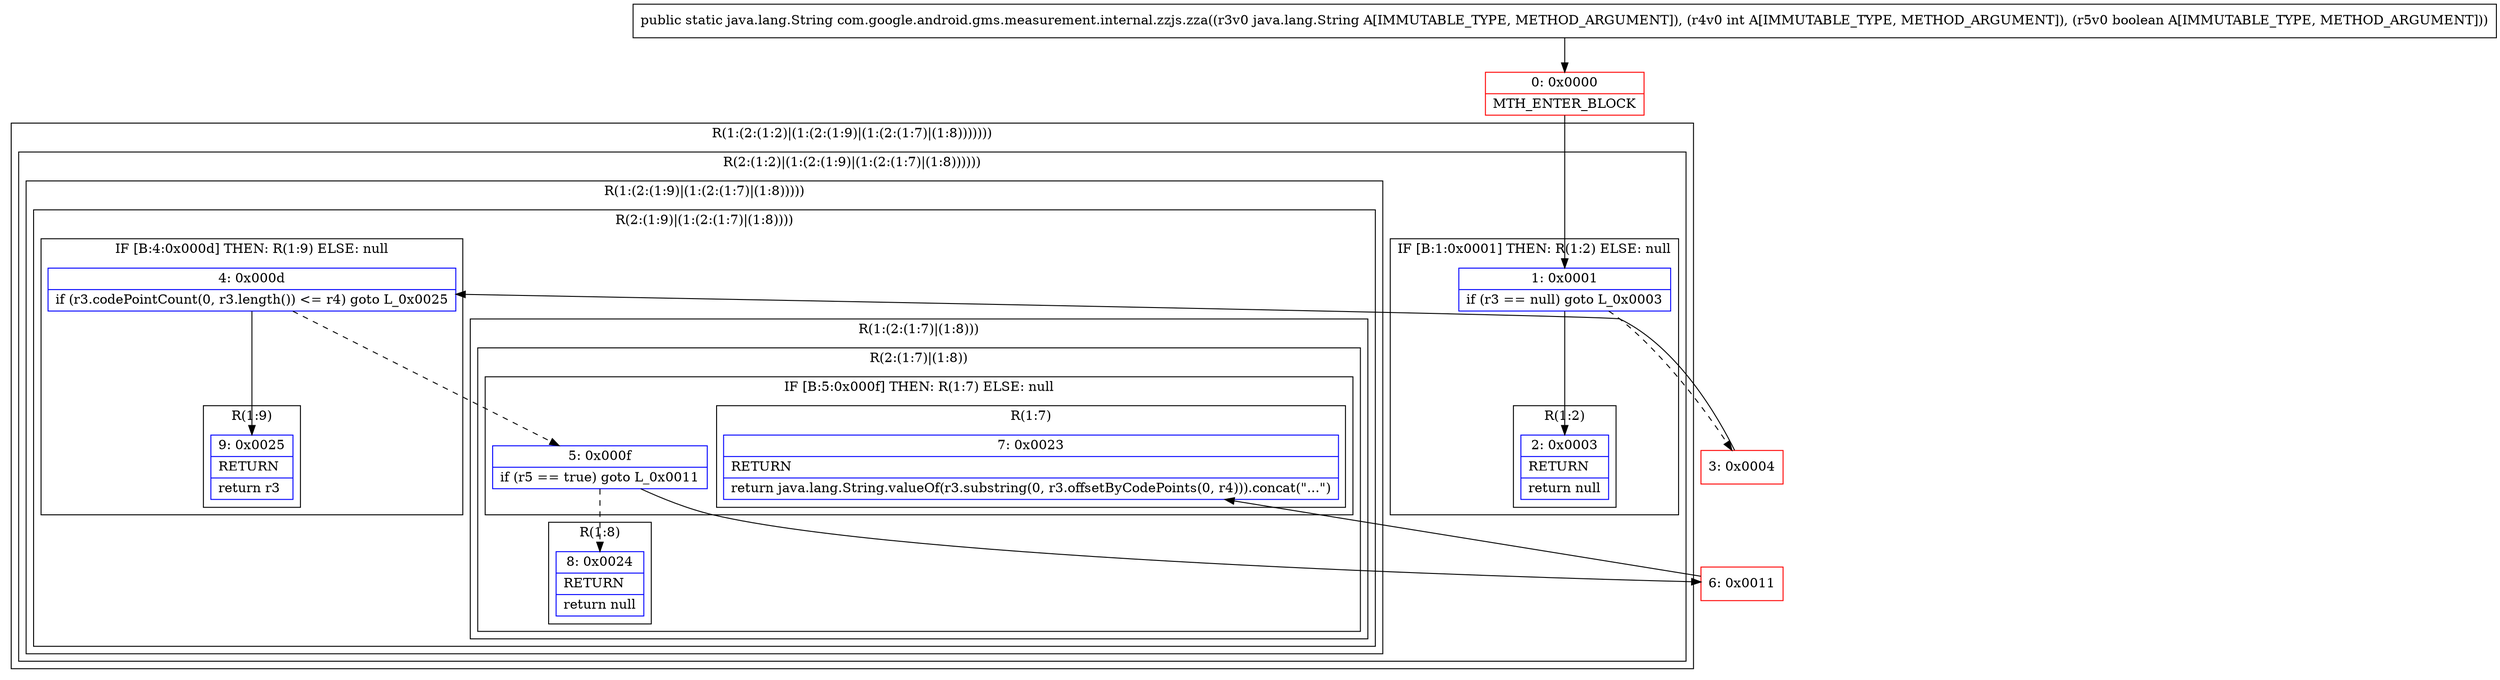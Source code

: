 digraph "CFG forcom.google.android.gms.measurement.internal.zzjs.zza(Ljava\/lang\/String;IZ)Ljava\/lang\/String;" {
subgraph cluster_Region_1053613239 {
label = "R(1:(2:(1:2)|(1:(2:(1:9)|(1:(2:(1:7)|(1:8)))))))";
node [shape=record,color=blue];
subgraph cluster_Region_2020379786 {
label = "R(2:(1:2)|(1:(2:(1:9)|(1:(2:(1:7)|(1:8))))))";
node [shape=record,color=blue];
subgraph cluster_IfRegion_1517718762 {
label = "IF [B:1:0x0001] THEN: R(1:2) ELSE: null";
node [shape=record,color=blue];
Node_1 [shape=record,label="{1\:\ 0x0001|if (r3 == null) goto L_0x0003\l}"];
subgraph cluster_Region_1686827610 {
label = "R(1:2)";
node [shape=record,color=blue];
Node_2 [shape=record,label="{2\:\ 0x0003|RETURN\l|return null\l}"];
}
}
subgraph cluster_Region_1023124248 {
label = "R(1:(2:(1:9)|(1:(2:(1:7)|(1:8)))))";
node [shape=record,color=blue];
subgraph cluster_Region_552558801 {
label = "R(2:(1:9)|(1:(2:(1:7)|(1:8))))";
node [shape=record,color=blue];
subgraph cluster_IfRegion_1309719034 {
label = "IF [B:4:0x000d] THEN: R(1:9) ELSE: null";
node [shape=record,color=blue];
Node_4 [shape=record,label="{4\:\ 0x000d|if (r3.codePointCount(0, r3.length()) \<= r4) goto L_0x0025\l}"];
subgraph cluster_Region_2109442624 {
label = "R(1:9)";
node [shape=record,color=blue];
Node_9 [shape=record,label="{9\:\ 0x0025|RETURN\l|return r3\l}"];
}
}
subgraph cluster_Region_473503116 {
label = "R(1:(2:(1:7)|(1:8)))";
node [shape=record,color=blue];
subgraph cluster_Region_1191905074 {
label = "R(2:(1:7)|(1:8))";
node [shape=record,color=blue];
subgraph cluster_IfRegion_203405632 {
label = "IF [B:5:0x000f] THEN: R(1:7) ELSE: null";
node [shape=record,color=blue];
Node_5 [shape=record,label="{5\:\ 0x000f|if (r5 == true) goto L_0x0011\l}"];
subgraph cluster_Region_769116937 {
label = "R(1:7)";
node [shape=record,color=blue];
Node_7 [shape=record,label="{7\:\ 0x0023|RETURN\l|return java.lang.String.valueOf(r3.substring(0, r3.offsetByCodePoints(0, r4))).concat(\"...\")\l}"];
}
}
subgraph cluster_Region_2031500874 {
label = "R(1:8)";
node [shape=record,color=blue];
Node_8 [shape=record,label="{8\:\ 0x0024|RETURN\l|return null\l}"];
}
}
}
}
}
}
}
Node_0 [shape=record,color=red,label="{0\:\ 0x0000|MTH_ENTER_BLOCK\l}"];
Node_3 [shape=record,color=red,label="{3\:\ 0x0004}"];
Node_6 [shape=record,color=red,label="{6\:\ 0x0011}"];
MethodNode[shape=record,label="{public static java.lang.String com.google.android.gms.measurement.internal.zzjs.zza((r3v0 java.lang.String A[IMMUTABLE_TYPE, METHOD_ARGUMENT]), (r4v0 int A[IMMUTABLE_TYPE, METHOD_ARGUMENT]), (r5v0 boolean A[IMMUTABLE_TYPE, METHOD_ARGUMENT])) }"];
MethodNode -> Node_0;
Node_1 -> Node_2;
Node_1 -> Node_3[style=dashed];
Node_4 -> Node_5[style=dashed];
Node_4 -> Node_9;
Node_5 -> Node_6;
Node_5 -> Node_8[style=dashed];
Node_0 -> Node_1;
Node_3 -> Node_4;
Node_6 -> Node_7;
}

